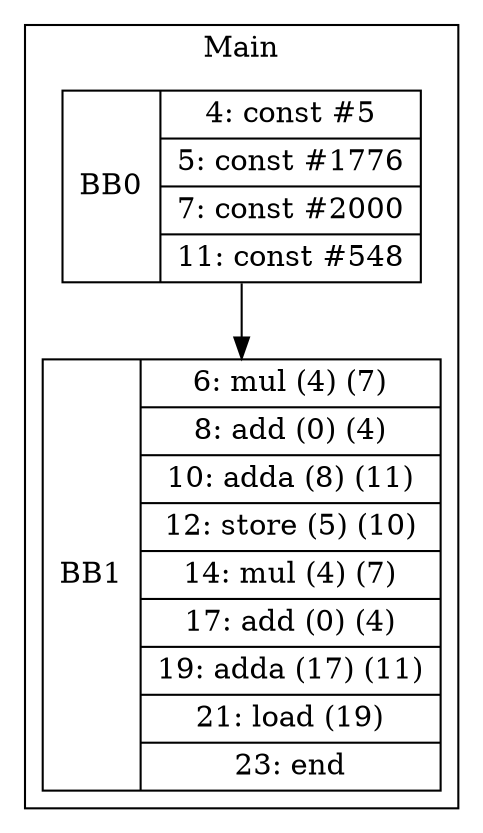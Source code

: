 digraph G {
node [shape=record];
subgraph cluster_main{
label = "Main";
BB0 [shape=record, label="<b>BB0|{4: const #5|5: const #1776|7: const #2000|11: const #548}"];
BB1 [shape=record, label="<b>BB1|{6: mul (4) (7)|8: add (0) (4)|10: adda (8) (11)|12: store (5) (10)|14: mul (4) (7)|17: add (0) (4)|19: adda (17) (11)|21: load (19)|23: end}"];
}
BB0:s -> BB1:n ;
}
